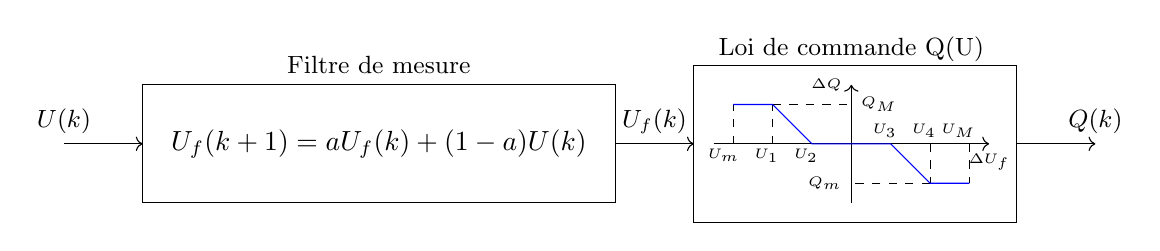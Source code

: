 \begin{tikzpicture}

\begin{scope}[xshift=0cm]
\draw [ ->] (-4,0) node[above] {\small $U(k)$} -- (-3,0);
\draw  (-3,-.75)  rectangle (3,.75);
\draw  (0,0)  node[] {$U_f(k+1)=aU_f(k)+(1-a)U(k)$};
\draw  (0,1)  node[] {\small Filtre de mesure};
\draw [ ->] (3,0) -- ++ (.5,0) node[above] {\small $U_f(k)$}  --++(0.5,0)  ;
\end{scope}


\begin{scope}[xshift=6cm]
% % eixos
	\draw  (-2,-1)  rectangle (2.1,1);
      \draw[->] (-1.75,0) -- (1.75,0) node[below] {\tiny $\Delta U_f$};
       \draw[->] (0,-.75) -- (0,.75) node[left] {\tiny $\Delta  Q$};
       


% % textos 
	\draw  (0,1.2)  node[] {\small  Loi de commande Q(U)};
      \draw[dashed] (-1,0.5) -- ++ (1,0)  node[right] {\tiny $Q_M$};
      \draw[dashed] (1,-0.5) -- ++ (-1,0)  node[left] {\tiny $Q_m$};
      \draw (-1.3,-.15)  node[left] {\tiny $U_m$}++(.5,0)  node[left] {\tiny $U_1$} ++(.5,0)  node[left] {\tiny $U_2$} ++(1,.1)  node[above left] {\tiny $U_3$} ++(.5,0)  node[above left] {\tiny $U_4$} ++(.5,0)  node[above left] {\tiny $U_M$};
      
% % anotaçoes     

        \draw[dashed] (-1.5,0)-- ++(0,.5);
        \draw[dashed] (-1,0)-- ++(0,.5);
        \draw[dashed] (1,0)-- ++(0,-.5);
         \draw[dashed] (1.5,0)-- ++(0,-.5);
%        \draw (-0.2,1) node[left] {$0$};

% %  curva       
       \draw[color=blue,] (-1.5,.5) -- ++(.5,0) -- ++(.5,-.5)-- ++(.5,0)-- ++(.5,0)-- ++(.5,-.5)-- ++(.5,0);
\end{scope}
\draw [ ->] (8.1,0) -- ++(1,0) node[above] {\small $Q(k)$}; 
\end{tikzpicture}